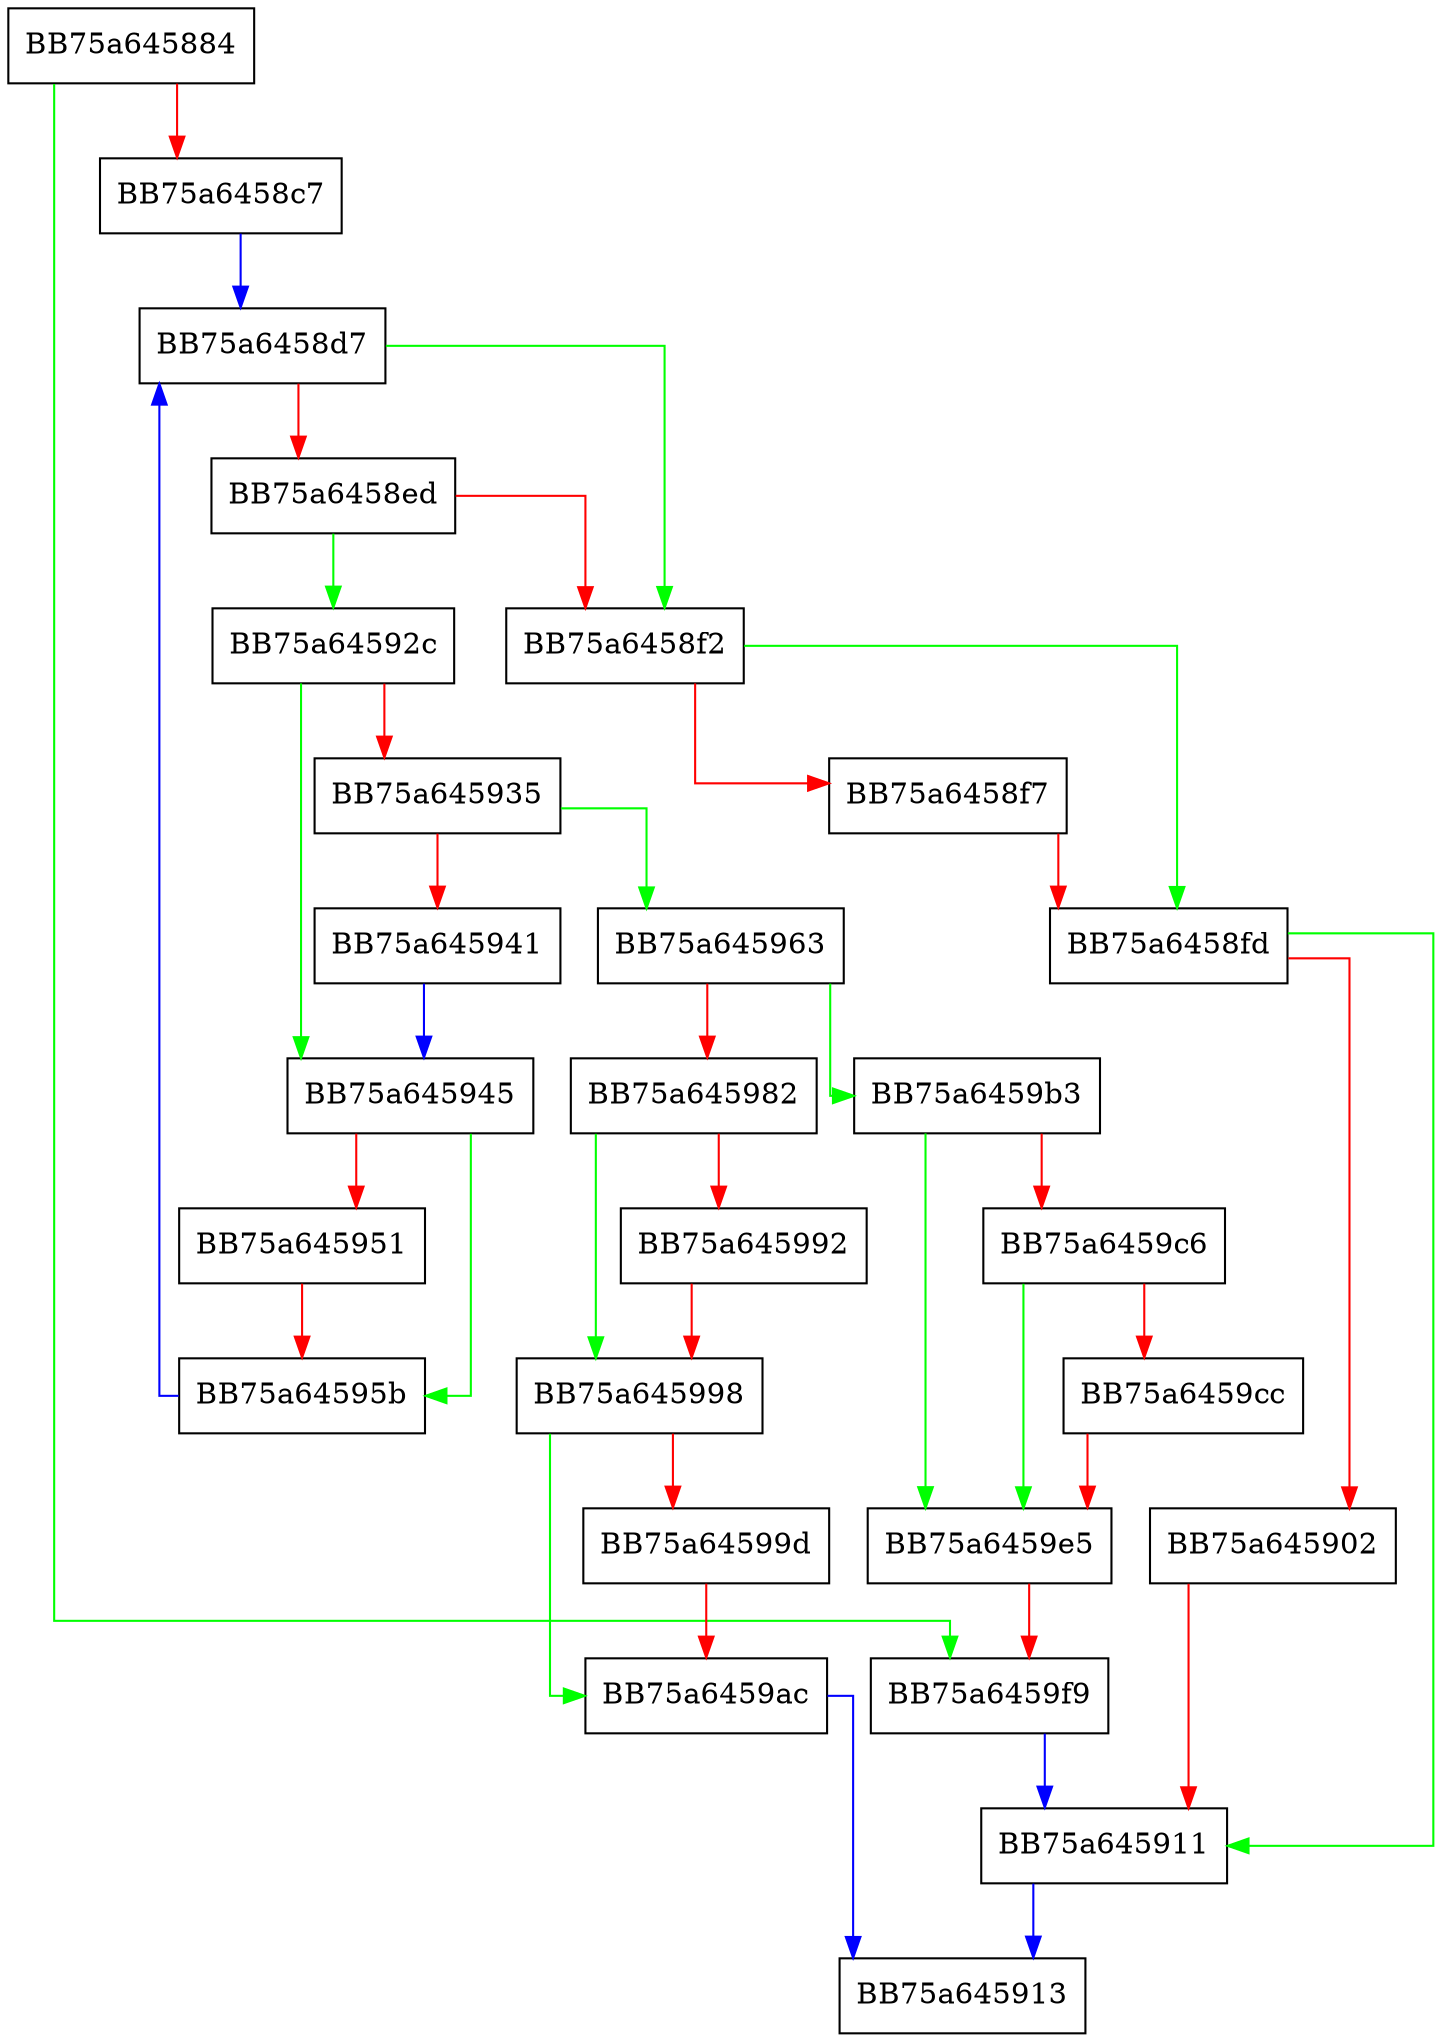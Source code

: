 digraph GetFileDataByDirectoryAndName {
  node [shape="box"];
  graph [splines=ortho];
  BB75a645884 -> BB75a6459f9 [color="green"];
  BB75a645884 -> BB75a6458c7 [color="red"];
  BB75a6458c7 -> BB75a6458d7 [color="blue"];
  BB75a6458d7 -> BB75a6458f2 [color="green"];
  BB75a6458d7 -> BB75a6458ed [color="red"];
  BB75a6458ed -> BB75a64592c [color="green"];
  BB75a6458ed -> BB75a6458f2 [color="red"];
  BB75a6458f2 -> BB75a6458fd [color="green"];
  BB75a6458f2 -> BB75a6458f7 [color="red"];
  BB75a6458f7 -> BB75a6458fd [color="red"];
  BB75a6458fd -> BB75a645911 [color="green"];
  BB75a6458fd -> BB75a645902 [color="red"];
  BB75a645902 -> BB75a645911 [color="red"];
  BB75a645911 -> BB75a645913 [color="blue"];
  BB75a64592c -> BB75a645945 [color="green"];
  BB75a64592c -> BB75a645935 [color="red"];
  BB75a645935 -> BB75a645963 [color="green"];
  BB75a645935 -> BB75a645941 [color="red"];
  BB75a645941 -> BB75a645945 [color="blue"];
  BB75a645945 -> BB75a64595b [color="green"];
  BB75a645945 -> BB75a645951 [color="red"];
  BB75a645951 -> BB75a64595b [color="red"];
  BB75a64595b -> BB75a6458d7 [color="blue"];
  BB75a645963 -> BB75a6459b3 [color="green"];
  BB75a645963 -> BB75a645982 [color="red"];
  BB75a645982 -> BB75a645998 [color="green"];
  BB75a645982 -> BB75a645992 [color="red"];
  BB75a645992 -> BB75a645998 [color="red"];
  BB75a645998 -> BB75a6459ac [color="green"];
  BB75a645998 -> BB75a64599d [color="red"];
  BB75a64599d -> BB75a6459ac [color="red"];
  BB75a6459ac -> BB75a645913 [color="blue"];
  BB75a6459b3 -> BB75a6459e5 [color="green"];
  BB75a6459b3 -> BB75a6459c6 [color="red"];
  BB75a6459c6 -> BB75a6459e5 [color="green"];
  BB75a6459c6 -> BB75a6459cc [color="red"];
  BB75a6459cc -> BB75a6459e5 [color="red"];
  BB75a6459e5 -> BB75a6459f9 [color="red"];
  BB75a6459f9 -> BB75a645911 [color="blue"];
}